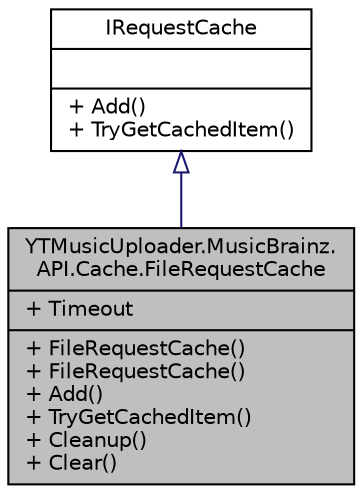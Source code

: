 digraph "YTMusicUploader.MusicBrainz.API.Cache.FileRequestCache"
{
 // LATEX_PDF_SIZE
  edge [fontname="Helvetica",fontsize="10",labelfontname="Helvetica",labelfontsize="10"];
  node [fontname="Helvetica",fontsize="10",shape=record];
  Node1 [label="{YTMusicUploader.MusicBrainz.\lAPI.Cache.FileRequestCache\n|+ Timeout\l|+ FileRequestCache()\l+ FileRequestCache()\l+ Add()\l+ TryGetCachedItem()\l+ Cleanup()\l+ Clear()\l}",height=0.2,width=0.4,color="black", fillcolor="grey75", style="filled", fontcolor="black",tooltip="Caches requests to MusicBrainz API on disk."];
  Node2 -> Node1 [dir="back",color="midnightblue",fontsize="10",style="solid",arrowtail="onormal",fontname="Helvetica"];
  Node2 [label="{IRequestCache\n||+ Add()\l+ TryGetCachedItem()\l}",height=0.2,width=0.4,color="black", fillcolor="white", style="filled",URL="$da/d31/interface_y_t_music_uploader_1_1_music_brainz_1_1_a_p_i_1_1_cache_1_1_i_request_cache.html",tooltip="A simple cache interface."];
}
